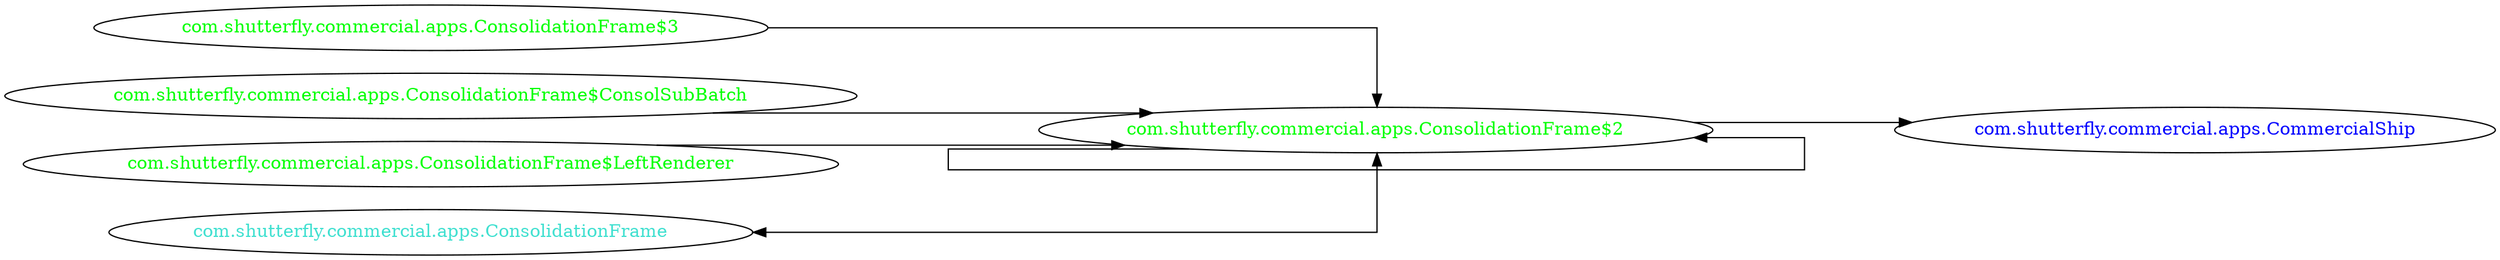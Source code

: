 digraph dependencyGraph {
 concentrate=true;
 ranksep="2.0";
 rankdir="LR"; 
 splines="ortho";
"com.shutterfly.commercial.apps.ConsolidationFrame$2" [fontcolor="red"];
"com.shutterfly.commercial.apps.CommercialShip" [ fontcolor="blue" ];
"com.shutterfly.commercial.apps.ConsolidationFrame$2"->"com.shutterfly.commercial.apps.CommercialShip";
"com.shutterfly.commercial.apps.ConsolidationFrame$2" [ fontcolor="green" ];
"com.shutterfly.commercial.apps.ConsolidationFrame$2"->"com.shutterfly.commercial.apps.ConsolidationFrame$2";
"com.shutterfly.commercial.apps.ConsolidationFrame$3" [ fontcolor="green" ];
"com.shutterfly.commercial.apps.ConsolidationFrame$3"->"com.shutterfly.commercial.apps.ConsolidationFrame$2";
"com.shutterfly.commercial.apps.ConsolidationFrame$ConsolSubBatch" [ fontcolor="green" ];
"com.shutterfly.commercial.apps.ConsolidationFrame$ConsolSubBatch"->"com.shutterfly.commercial.apps.ConsolidationFrame$2";
"com.shutterfly.commercial.apps.ConsolidationFrame$LeftRenderer" [ fontcolor="green" ];
"com.shutterfly.commercial.apps.ConsolidationFrame$LeftRenderer"->"com.shutterfly.commercial.apps.ConsolidationFrame$2";
"com.shutterfly.commercial.apps.ConsolidationFrame" [ fontcolor="turquoise" ];
"com.shutterfly.commercial.apps.ConsolidationFrame"->"com.shutterfly.commercial.apps.ConsolidationFrame$2" [dir=both];
}